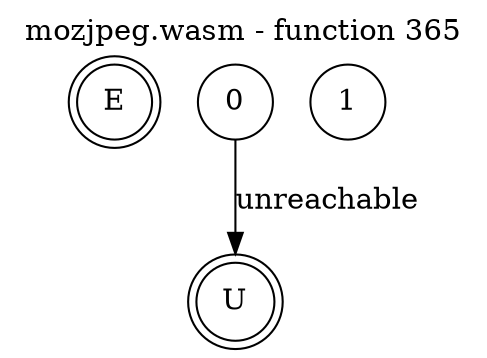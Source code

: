 digraph finite_state_machine {
    label = "mozjpeg.wasm - function 365"
    labelloc =  t
    labelfontsize = 16
    labelfontcolor = black
    labelfontname = "Helvetica"
    node [shape = doublecircle]; E U ;
node [shape=circle, fontcolor=black, style="", label="0"]0
node [shape=circle, fontcolor=black, style="", label="1"]1
node [shape=circle, fontcolor=black, style="", label="E"]E
node [shape=circle, fontcolor=black, style="", label="U"]U
    0 -> U[label="unreachable"];
}
